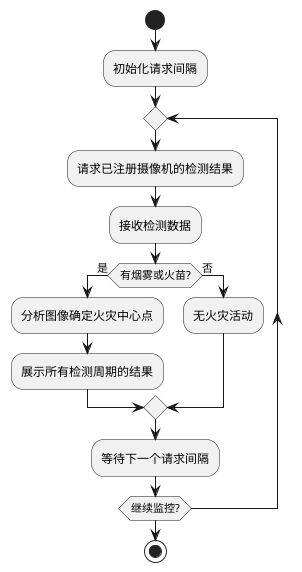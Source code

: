@startuml
start
:初始化请求间隔;
repeat
    :请求已注册摄像机的检测结果;
    :接收检测数据;
    if (有烟雾或火苗?) then (是)
        :分析图像确定火灾中心点;
        :展示所有检测周期的结果;
    else (否)
        :无火灾活动;
    endif
    :等待下一个请求间隔;
repeat while (继续监控?)
stop
@enduml


